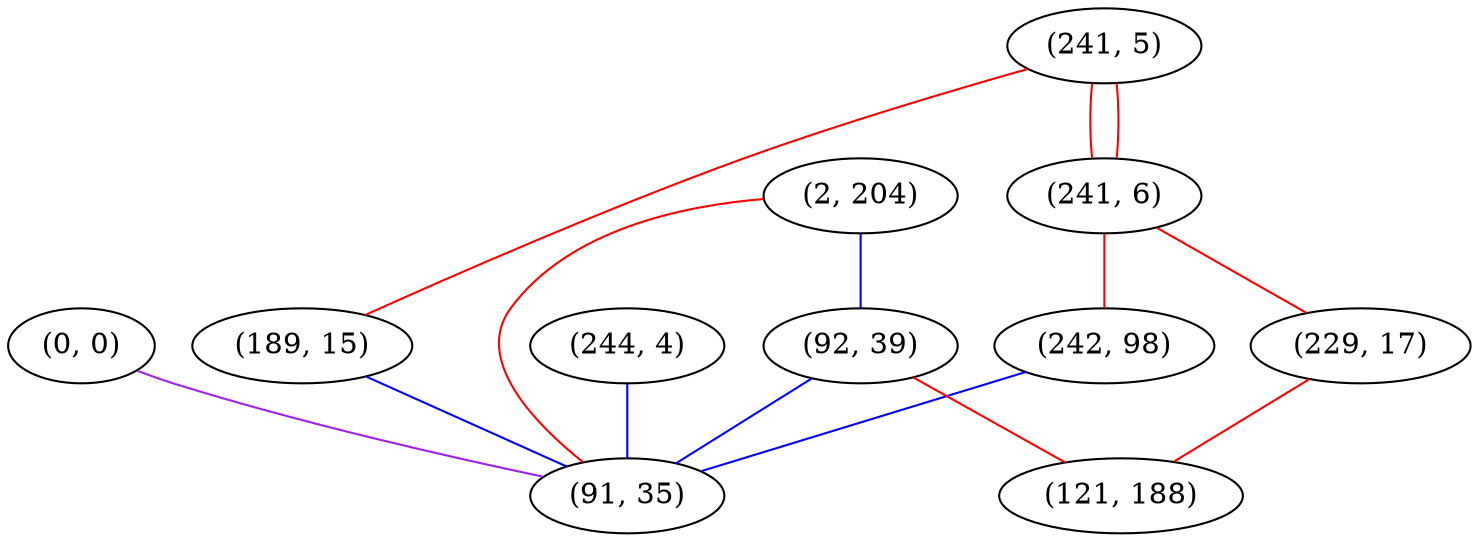 graph "" {
"(241, 5)";
"(0, 0)";
"(241, 6)";
"(242, 98)";
"(229, 17)";
"(2, 204)";
"(244, 4)";
"(92, 39)";
"(189, 15)";
"(91, 35)";
"(121, 188)";
"(241, 5)" -- "(189, 15)"  [color=red, key=0, weight=1];
"(241, 5)" -- "(241, 6)"  [color=red, key=0, weight=1];
"(241, 5)" -- "(241, 6)"  [color=red, key=1, weight=1];
"(0, 0)" -- "(91, 35)"  [color=purple, key=0, weight=4];
"(241, 6)" -- "(229, 17)"  [color=red, key=0, weight=1];
"(241, 6)" -- "(242, 98)"  [color=red, key=0, weight=1];
"(242, 98)" -- "(91, 35)"  [color=blue, key=0, weight=3];
"(229, 17)" -- "(121, 188)"  [color=red, key=0, weight=1];
"(2, 204)" -- "(92, 39)"  [color=blue, key=0, weight=3];
"(2, 204)" -- "(91, 35)"  [color=red, key=0, weight=1];
"(244, 4)" -- "(91, 35)"  [color=blue, key=0, weight=3];
"(92, 39)" -- "(121, 188)"  [color=red, key=0, weight=1];
"(92, 39)" -- "(91, 35)"  [color=blue, key=0, weight=3];
"(189, 15)" -- "(91, 35)"  [color=blue, key=0, weight=3];
}
